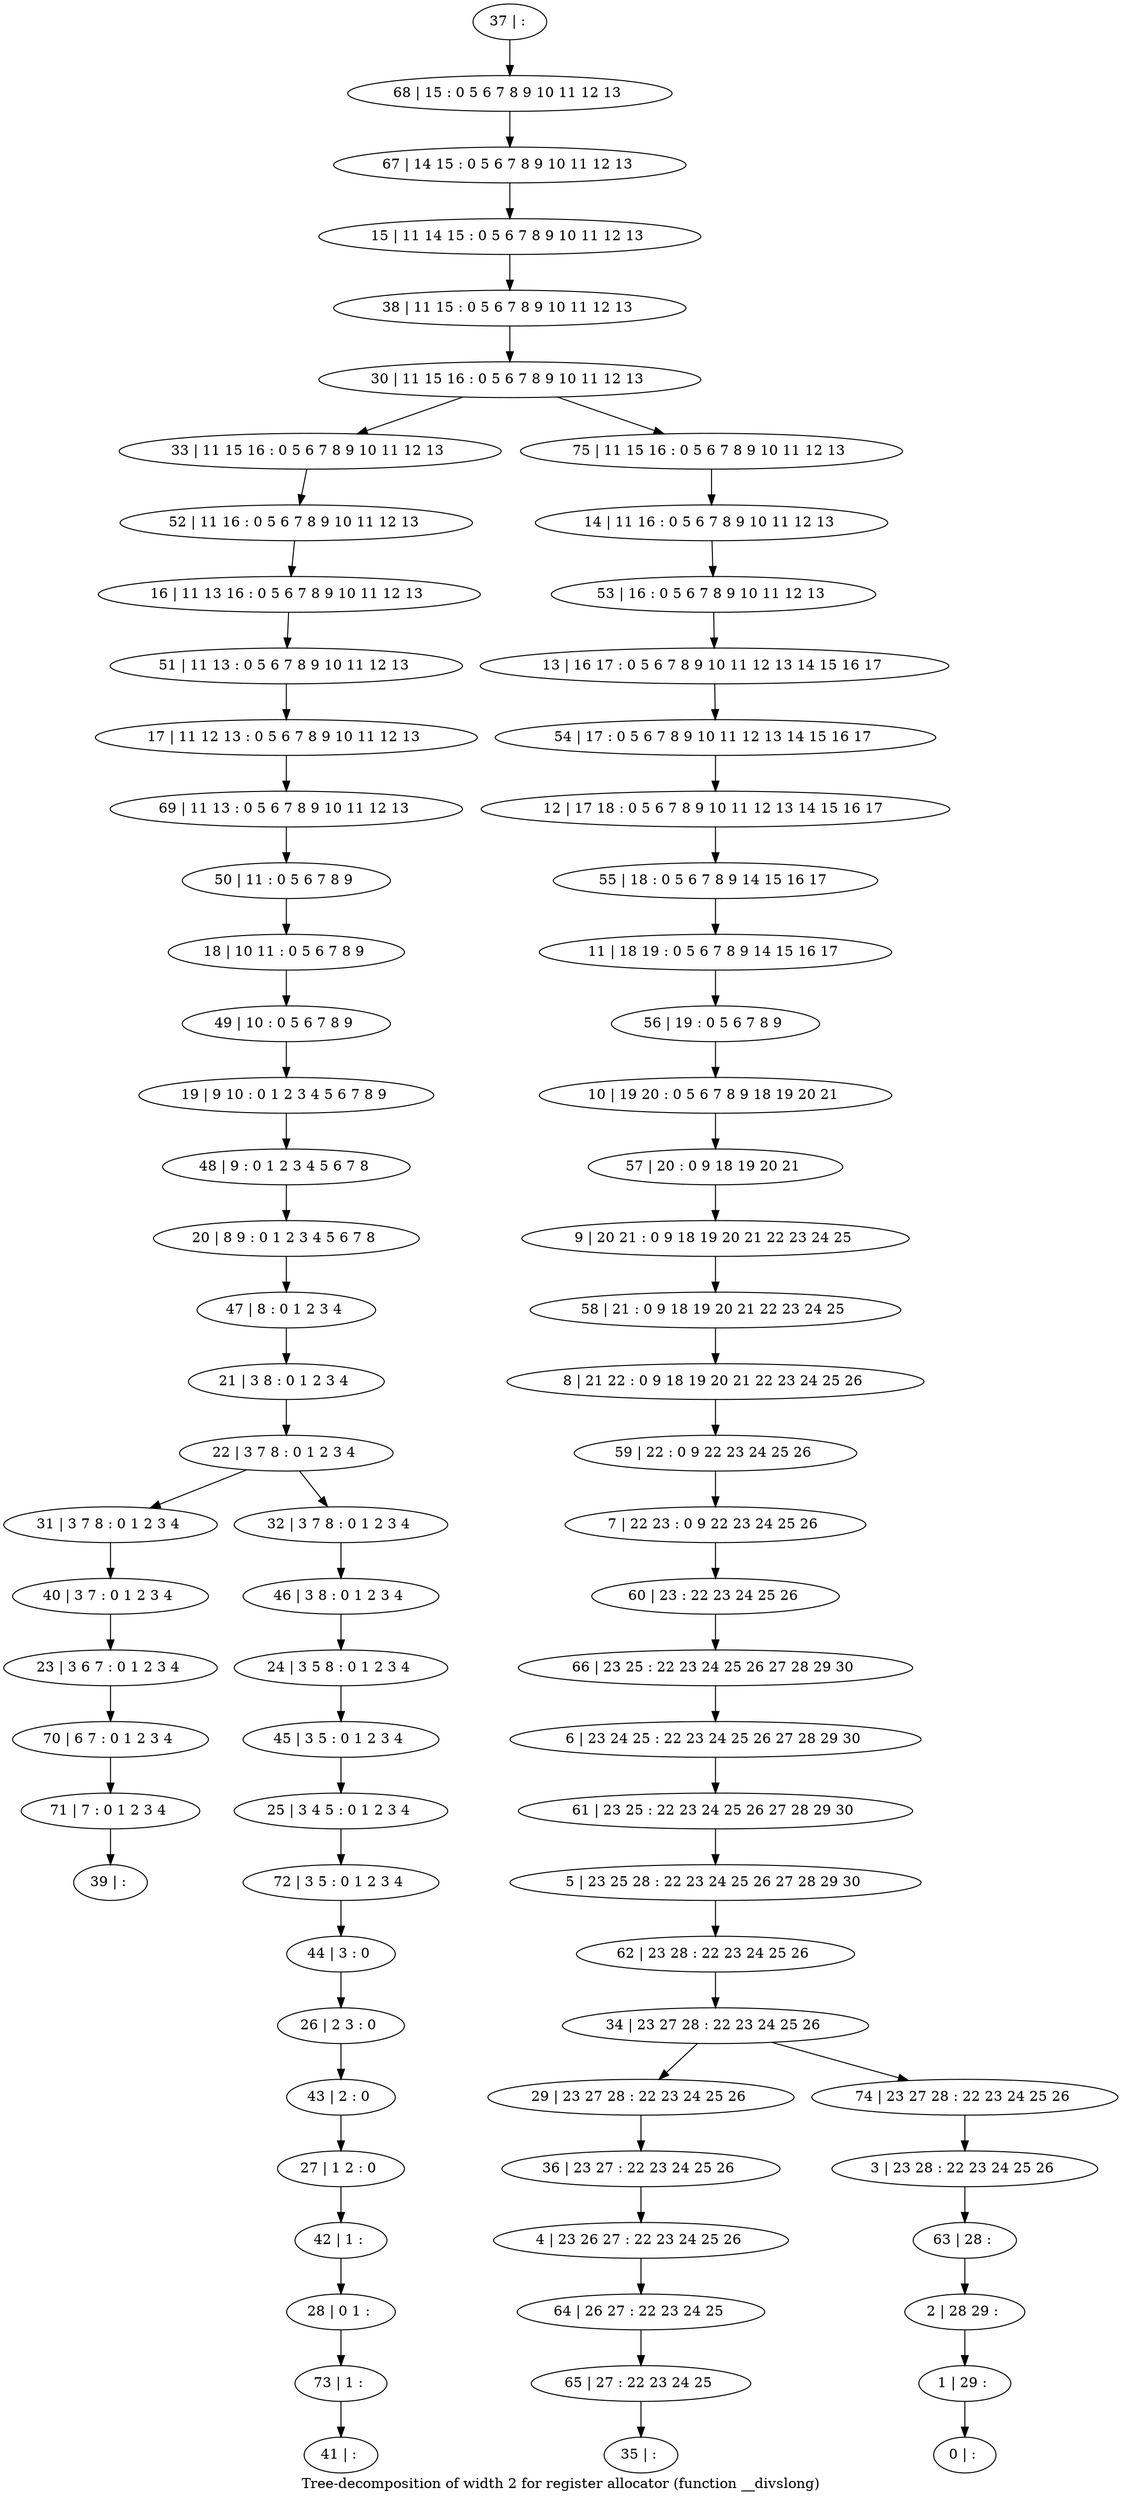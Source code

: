 digraph G {
graph [label="Tree-decomposition of width 2 for register allocator (function __divslong)"]
0[label="0 | : "];
1[label="1 | 29 : "];
2[label="2 | 28 29 : "];
3[label="3 | 23 28 : 22 23 24 25 26 "];
4[label="4 | 23 26 27 : 22 23 24 25 26 "];
5[label="5 | 23 25 28 : 22 23 24 25 26 27 28 29 30 "];
6[label="6 | 23 24 25 : 22 23 24 25 26 27 28 29 30 "];
7[label="7 | 22 23 : 0 9 22 23 24 25 26 "];
8[label="8 | 21 22 : 0 9 18 19 20 21 22 23 24 25 26 "];
9[label="9 | 20 21 : 0 9 18 19 20 21 22 23 24 25 "];
10[label="10 | 19 20 : 0 5 6 7 8 9 18 19 20 21 "];
11[label="11 | 18 19 : 0 5 6 7 8 9 14 15 16 17 "];
12[label="12 | 17 18 : 0 5 6 7 8 9 10 11 12 13 14 15 16 17 "];
13[label="13 | 16 17 : 0 5 6 7 8 9 10 11 12 13 14 15 16 17 "];
14[label="14 | 11 16 : 0 5 6 7 8 9 10 11 12 13 "];
15[label="15 | 11 14 15 : 0 5 6 7 8 9 10 11 12 13 "];
16[label="16 | 11 13 16 : 0 5 6 7 8 9 10 11 12 13 "];
17[label="17 | 11 12 13 : 0 5 6 7 8 9 10 11 12 13 "];
18[label="18 | 10 11 : 0 5 6 7 8 9 "];
19[label="19 | 9 10 : 0 1 2 3 4 5 6 7 8 9 "];
20[label="20 | 8 9 : 0 1 2 3 4 5 6 7 8 "];
21[label="21 | 3 8 : 0 1 2 3 4 "];
22[label="22 | 3 7 8 : 0 1 2 3 4 "];
23[label="23 | 3 6 7 : 0 1 2 3 4 "];
24[label="24 | 3 5 8 : 0 1 2 3 4 "];
25[label="25 | 3 4 5 : 0 1 2 3 4 "];
26[label="26 | 2 3 : 0 "];
27[label="27 | 1 2 : 0 "];
28[label="28 | 0 1 : "];
29[label="29 | 23 27 28 : 22 23 24 25 26 "];
30[label="30 | 11 15 16 : 0 5 6 7 8 9 10 11 12 13 "];
31[label="31 | 3 7 8 : 0 1 2 3 4 "];
32[label="32 | 3 7 8 : 0 1 2 3 4 "];
33[label="33 | 11 15 16 : 0 5 6 7 8 9 10 11 12 13 "];
34[label="34 | 23 27 28 : 22 23 24 25 26 "];
35[label="35 | : "];
36[label="36 | 23 27 : 22 23 24 25 26 "];
37[label="37 | : "];
38[label="38 | 11 15 : 0 5 6 7 8 9 10 11 12 13 "];
39[label="39 | : "];
40[label="40 | 3 7 : 0 1 2 3 4 "];
41[label="41 | : "];
42[label="42 | 1 : "];
43[label="43 | 2 : 0 "];
44[label="44 | 3 : 0 "];
45[label="45 | 3 5 : 0 1 2 3 4 "];
46[label="46 | 3 8 : 0 1 2 3 4 "];
47[label="47 | 8 : 0 1 2 3 4 "];
48[label="48 | 9 : 0 1 2 3 4 5 6 7 8 "];
49[label="49 | 10 : 0 5 6 7 8 9 "];
50[label="50 | 11 : 0 5 6 7 8 9 "];
51[label="51 | 11 13 : 0 5 6 7 8 9 10 11 12 13 "];
52[label="52 | 11 16 : 0 5 6 7 8 9 10 11 12 13 "];
53[label="53 | 16 : 0 5 6 7 8 9 10 11 12 13 "];
54[label="54 | 17 : 0 5 6 7 8 9 10 11 12 13 14 15 16 17 "];
55[label="55 | 18 : 0 5 6 7 8 9 14 15 16 17 "];
56[label="56 | 19 : 0 5 6 7 8 9 "];
57[label="57 | 20 : 0 9 18 19 20 21 "];
58[label="58 | 21 : 0 9 18 19 20 21 22 23 24 25 "];
59[label="59 | 22 : 0 9 22 23 24 25 26 "];
60[label="60 | 23 : 22 23 24 25 26 "];
61[label="61 | 23 25 : 22 23 24 25 26 27 28 29 30 "];
62[label="62 | 23 28 : 22 23 24 25 26 "];
63[label="63 | 28 : "];
64[label="64 | 26 27 : 22 23 24 25 "];
65[label="65 | 27 : 22 23 24 25 "];
66[label="66 | 23 25 : 22 23 24 25 26 27 28 29 30 "];
67[label="67 | 14 15 : 0 5 6 7 8 9 10 11 12 13 "];
68[label="68 | 15 : 0 5 6 7 8 9 10 11 12 13 "];
69[label="69 | 11 13 : 0 5 6 7 8 9 10 11 12 13 "];
70[label="70 | 6 7 : 0 1 2 3 4 "];
71[label="71 | 7 : 0 1 2 3 4 "];
72[label="72 | 3 5 : 0 1 2 3 4 "];
73[label="73 | 1 : "];
74[label="74 | 23 27 28 : 22 23 24 25 26 "];
75[label="75 | 11 15 16 : 0 5 6 7 8 9 10 11 12 13 "];
21->22 ;
22->31 ;
22->32 ;
36->4 ;
29->36 ;
40->23 ;
31->40 ;
42->28 ;
27->42 ;
43->27 ;
26->43 ;
44->26 ;
45->25 ;
24->45 ;
46->24 ;
32->46 ;
47->21 ;
20->47 ;
48->20 ;
19->48 ;
49->19 ;
18->49 ;
50->18 ;
51->17 ;
16->51 ;
52->16 ;
33->52 ;
4->64 ;
65->35 ;
64->65 ;
69->50 ;
17->69 ;
23->70 ;
71->39 ;
70->71 ;
72->44 ;
25->72 ;
73->41 ;
28->73 ;
37->68 ;
68->67 ;
67->15 ;
15->38 ;
38->30 ;
14->53 ;
53->13 ;
13->54 ;
54->12 ;
12->55 ;
55->11 ;
11->56 ;
56->10 ;
10->57 ;
57->9 ;
9->58 ;
58->8 ;
8->59 ;
59->7 ;
7->60 ;
60->66 ;
66->6 ;
6->61 ;
61->5 ;
5->62 ;
62->34 ;
3->63 ;
63->2 ;
2->1 ;
1->0 ;
74->3 ;
75->14 ;
34->29 ;
34->74 ;
30->33 ;
30->75 ;
}
